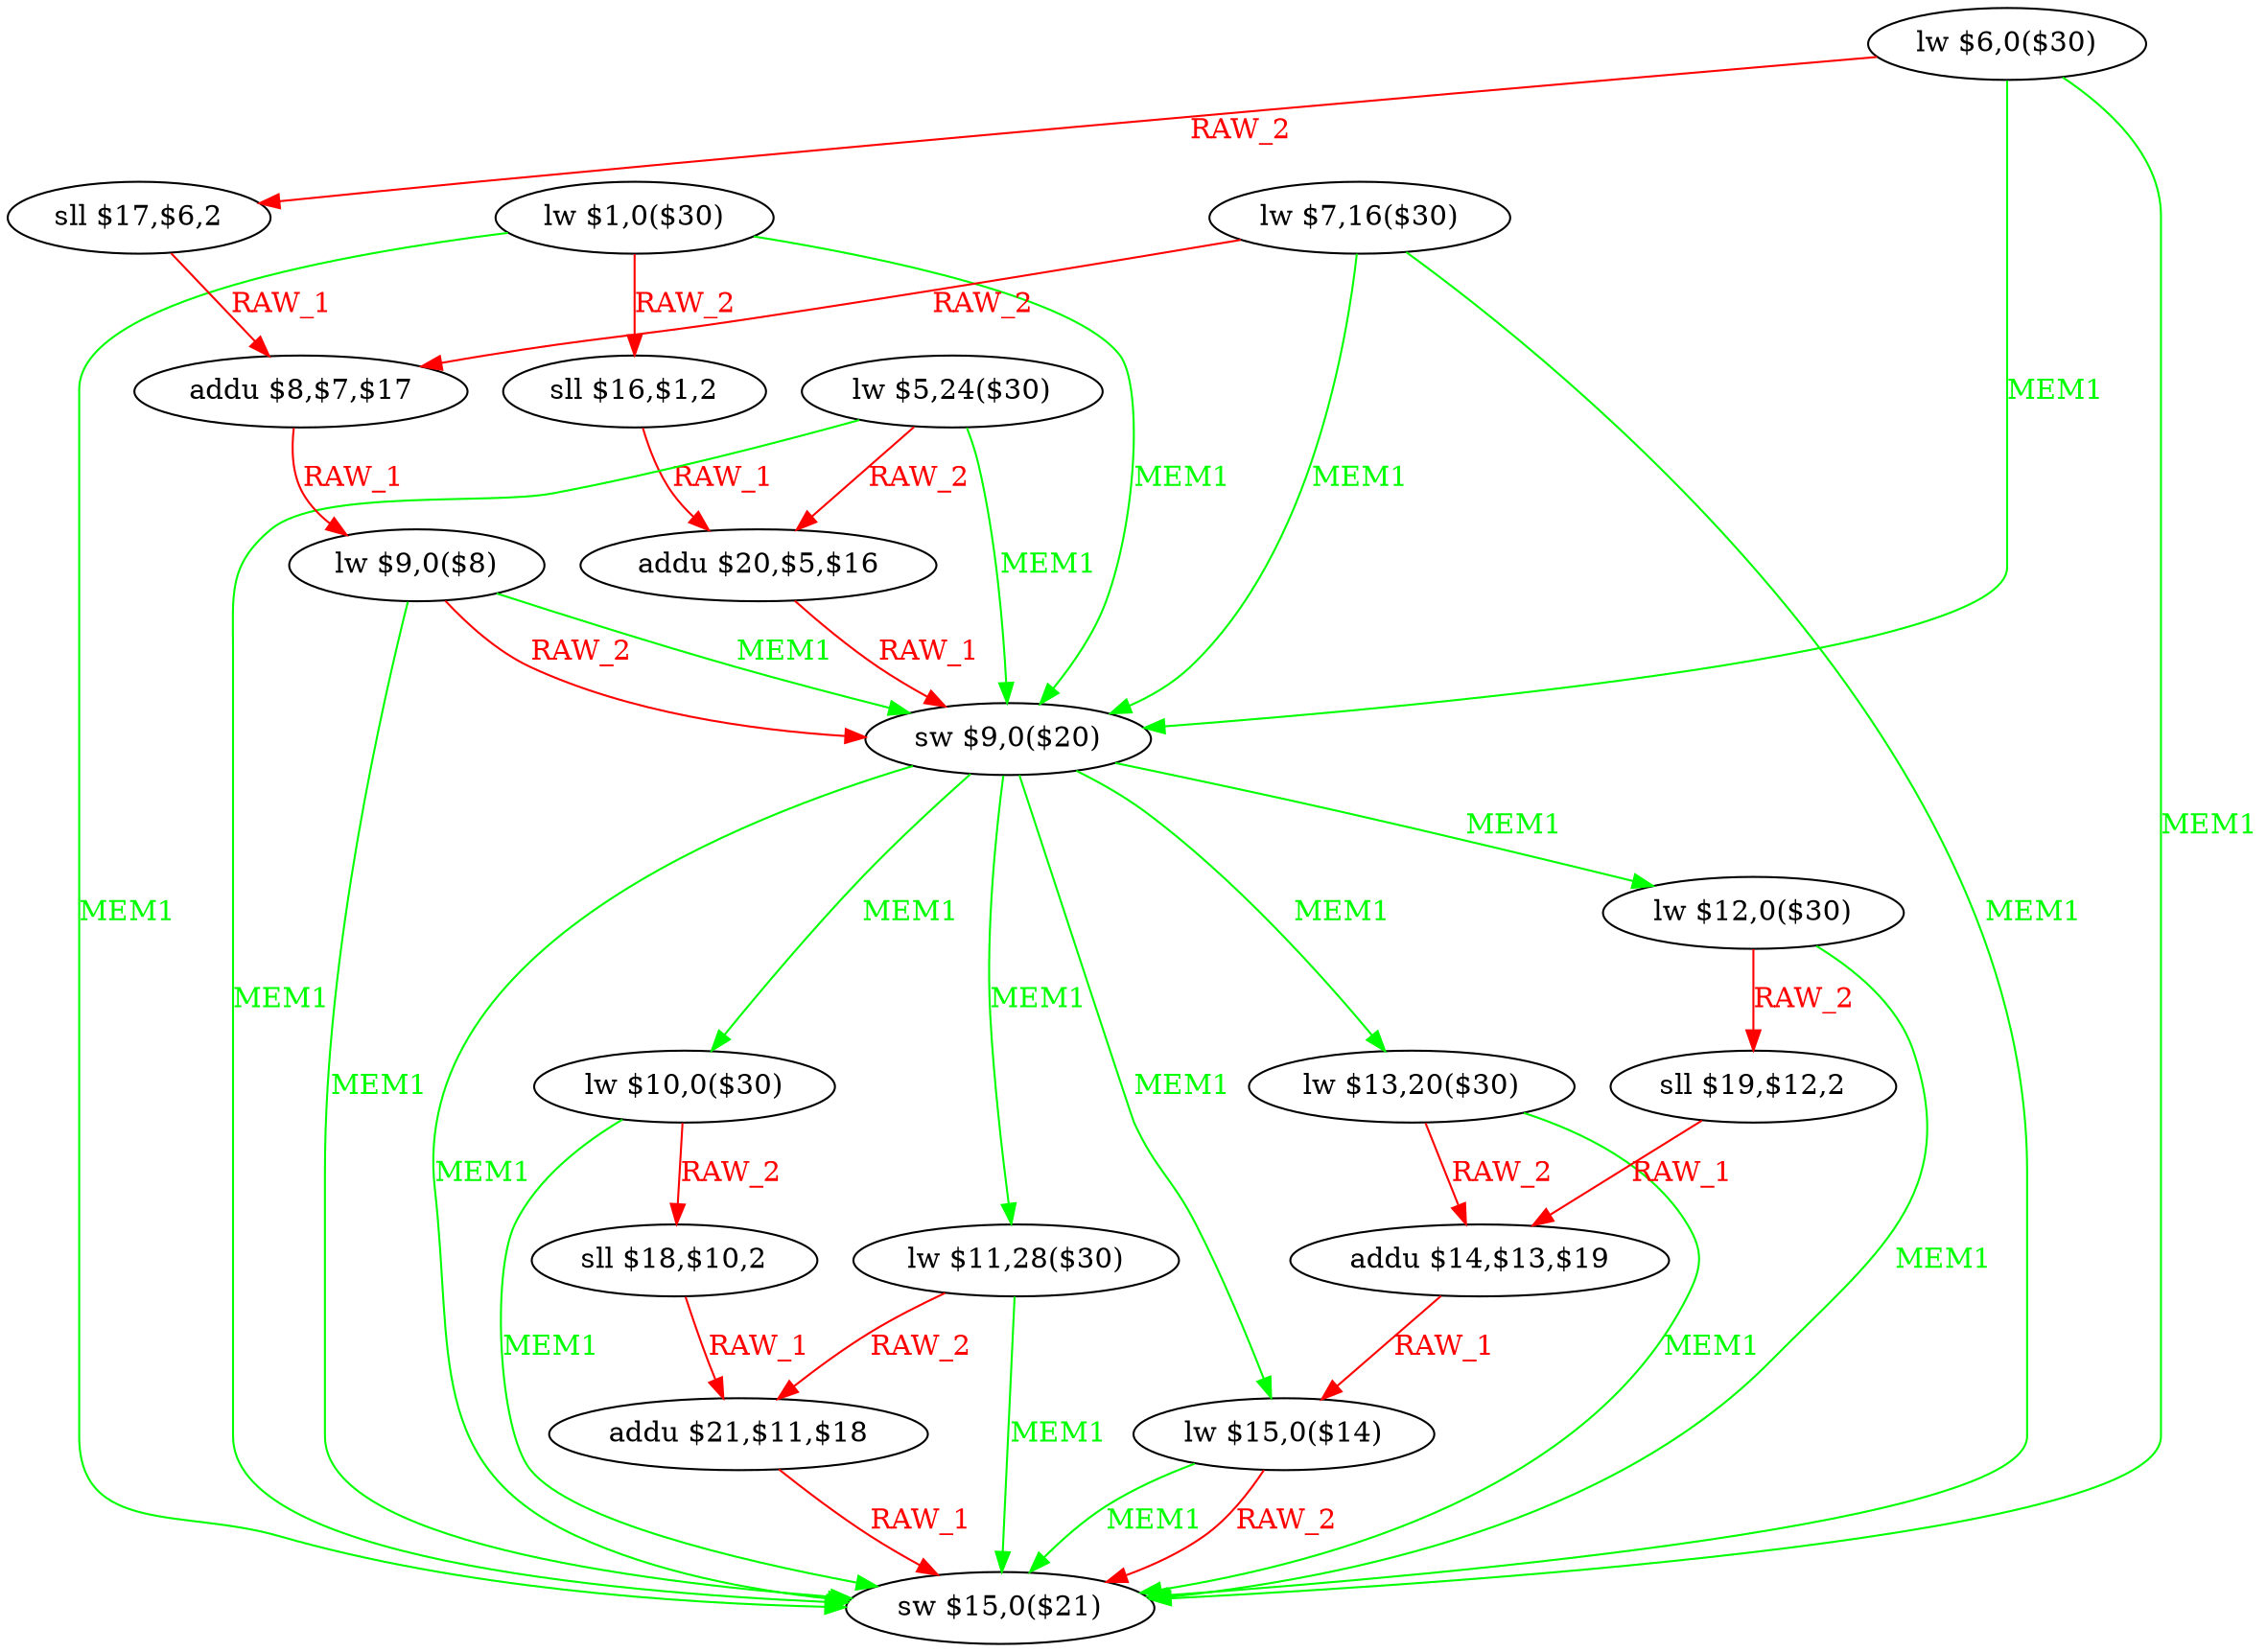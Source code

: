 digraph G1 {
node [shape = ellipse];
i0 [label = "lw $1,0($30)"] ;
i0 ->  i1 [color = red, fontcolor = red, label= "RAW_2"];
i0 ->  i9 [color = green, fontcolor = green, label= "MEM1"];
i0 ->  i19 [color = green, fontcolor = green, label= "MEM1"];
i1 [label = "sll $16,$1,2"] ;
i1 ->  i3 [color = red, fontcolor = red, label= "RAW_1"];
i3 [label = "addu $20,$5,$16"] ;
i3 ->  i9 [color = red, fontcolor = red, label= "RAW_1"];
i9 [label = "sw $9,0($20)"] ;
i9 ->  i10 [color = green, fontcolor = green, label= "MEM1"];
i9 ->  i12 [color = green, fontcolor = green, label= "MEM1"];
i9 ->  i14 [color = green, fontcolor = green, label= "MEM1"];
i9 ->  i16 [color = green, fontcolor = green, label= "MEM1"];
i9 ->  i18 [color = green, fontcolor = green, label= "MEM1"];
i9 ->  i19 [color = green, fontcolor = green, label= "MEM1"];
i10 [label = "lw $10,0($30)"] ;
i10 ->  i11 [color = red, fontcolor = red, label= "RAW_2"];
i10 ->  i19 [color = green, fontcolor = green, label= "MEM1"];
i11 [label = "sll $18,$10,2"] ;
i11 ->  i13 [color = red, fontcolor = red, label= "RAW_1"];
i13 [label = "addu $21,$11,$18"] ;
i13 ->  i19 [color = red, fontcolor = red, label= "RAW_1"];
i19 [label = "sw $15,0($21)"] ;
i12 [label = "lw $11,28($30)"] ;
i12 ->  i13 [color = red, fontcolor = red, label= "RAW_2"];
i12 ->  i19 [color = green, fontcolor = green, label= "MEM1"];
i14 [label = "lw $12,0($30)"] ;
i14 ->  i15 [color = red, fontcolor = red, label= "RAW_2"];
i14 ->  i19 [color = green, fontcolor = green, label= "MEM1"];
i15 [label = "sll $19,$12,2"] ;
i15 ->  i17 [color = red, fontcolor = red, label= "RAW_1"];
i17 [label = "addu $14,$13,$19"] ;
i17 ->  i18 [color = red, fontcolor = red, label= "RAW_1"];
i18 [label = "lw $15,0($14)"] ;
i18 ->  i19 [color = green, fontcolor = green, label= "MEM1"];
i18 ->  i19 [color = red, fontcolor = red, label= "RAW_2"];
i16 [label = "lw $13,20($30)"] ;
i16 ->  i17 [color = red, fontcolor = red, label= "RAW_2"];
i16 ->  i19 [color = green, fontcolor = green, label= "MEM1"];
i2 [label = "lw $5,24($30)"] ;
i2 ->  i3 [color = red, fontcolor = red, label= "RAW_2"];
i2 ->  i9 [color = green, fontcolor = green, label= "MEM1"];
i2 ->  i19 [color = green, fontcolor = green, label= "MEM1"];
i4 [label = "lw $6,0($30)"] ;
i4 ->  i5 [color = red, fontcolor = red, label= "RAW_2"];
i4 ->  i9 [color = green, fontcolor = green, label= "MEM1"];
i4 ->  i19 [color = green, fontcolor = green, label= "MEM1"];
i5 [label = "sll $17,$6,2"] ;
i5 ->  i7 [color = red, fontcolor = red, label= "RAW_1"];
i7 [label = "addu $8,$7,$17"] ;
i7 ->  i8 [color = red, fontcolor = red, label= "RAW_1"];
i8 [label = "lw $9,0($8)"] ;
i8 ->  i9 [color = green, fontcolor = green, label= "MEM1"];
i8 ->  i9 [color = red, fontcolor = red, label= "RAW_2"];
i8 ->  i19 [color = green, fontcolor = green, label= "MEM1"];
i6 [label = "lw $7,16($30)"] ;
i6 ->  i7 [color = red, fontcolor = red, label= "RAW_2"];
i6 ->  i9 [color = green, fontcolor = green, label= "MEM1"];
i6 ->  i19 [color = green, fontcolor = green, label= "MEM1"];
}
